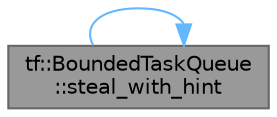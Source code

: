 digraph "tf::BoundedTaskQueue::steal_with_hint"
{
 // LATEX_PDF_SIZE
  bgcolor="transparent";
  edge [fontname=Helvetica,fontsize=10,labelfontname=Helvetica,labelfontsize=10];
  node [fontname=Helvetica,fontsize=10,shape=box,height=0.2,width=0.4];
  rankdir="LR";
  Node1 [id="Node000001",label="tf::BoundedTaskQueue\l::steal_with_hint",height=0.2,width=0.4,color="gray40", fillcolor="grey60", style="filled", fontcolor="black",tooltip="attempts to steal a task with a hint mechanism"];
  Node1 -> Node1 [id="edge1_Node000001_Node000001",color="steelblue1",style="solid",tooltip=" "];
}
